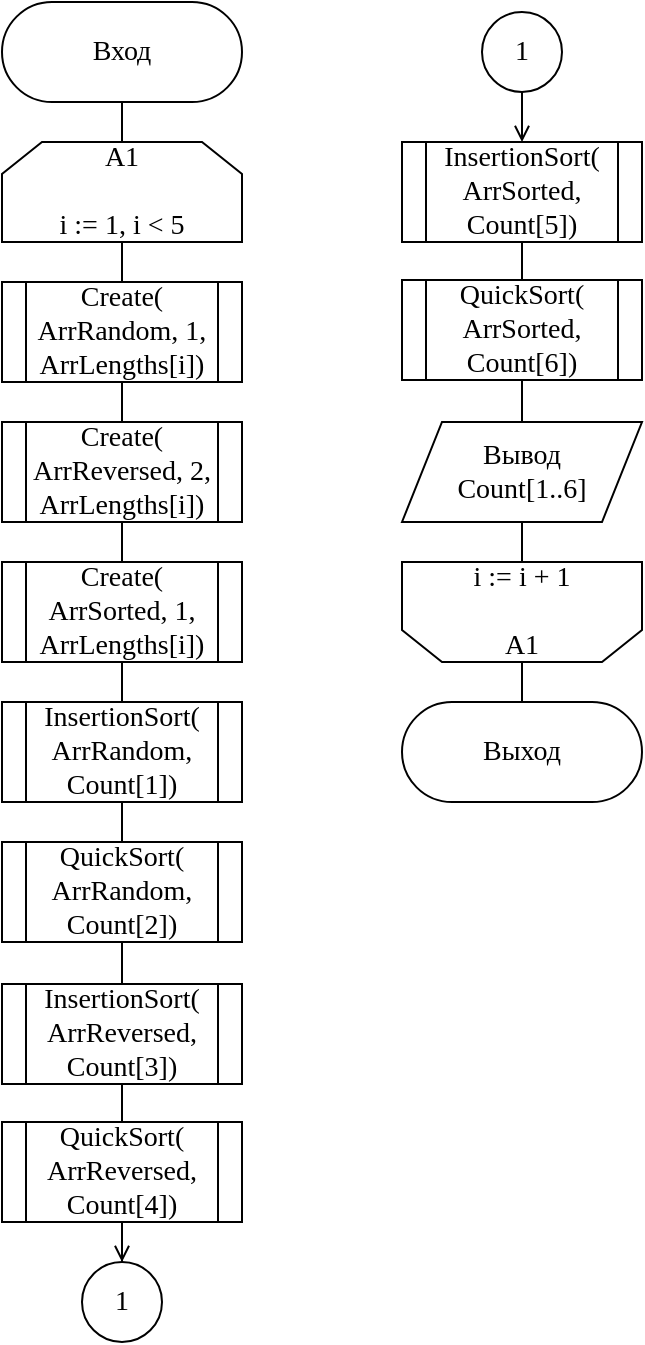 <mxfile version="16.5.1" type="device" pages="5"><diagram id="NWKIBTj_7__t8WlP6Ixy" name="Main"><mxGraphModel dx="1483" dy="916" grid="1" gridSize="10" guides="1" tooltips="1" connect="1" arrows="1" fold="1" page="1" pageScale="1" pageWidth="827" pageHeight="1169" math="0" shadow="0"><root><mxCell id="0"/><mxCell id="1" parent="0"/><mxCell id="W9r7HL4WPWlLXYXn5uXn-19" style="edgeStyle=orthogonalEdgeStyle;rounded=0;orthogonalLoop=1;jettySize=auto;html=1;exitX=0.5;exitY=1;exitDx=0;exitDy=0;entryX=0.5;entryY=0;entryDx=0;entryDy=0;fontFamily=Times New Roman;fontSize=14;endArrow=none;endFill=0;" edge="1" parent="1" source="W9r7HL4WPWlLXYXn5uXn-1" target="W9r7HL4WPWlLXYXn5uXn-2"><mxGeometry relative="1" as="geometry"/></mxCell><mxCell id="W9r7HL4WPWlLXYXn5uXn-1" value="&lt;font face=&quot;Times New Roman&quot; style=&quot;font-size: 14px&quot;&gt;Вход&lt;/font&gt;" style="rounded=1;whiteSpace=wrap;html=1;arcSize=50;" vertex="1" parent="1"><mxGeometry x="40" y="30" width="120" height="50" as="geometry"/></mxCell><mxCell id="W9r7HL4WPWlLXYXn5uXn-20" style="edgeStyle=orthogonalEdgeStyle;rounded=0;orthogonalLoop=1;jettySize=auto;html=1;exitX=0.5;exitY=1;exitDx=0;exitDy=0;entryX=0.5;entryY=0;entryDx=0;entryDy=0;fontFamily=Times New Roman;fontSize=14;endArrow=none;endFill=0;" edge="1" parent="1" source="W9r7HL4WPWlLXYXn5uXn-2" target="W9r7HL4WPWlLXYXn5uXn-3"><mxGeometry relative="1" as="geometry"/></mxCell><mxCell id="W9r7HL4WPWlLXYXn5uXn-2" value="A1&lt;br&gt;&lt;br&gt;i := 1, i &amp;lt; 5" style="shape=loopLimit;whiteSpace=wrap;html=1;fontFamily=Times New Roman;fontSize=14;" vertex="1" parent="1"><mxGeometry x="40" y="100" width="120" height="50" as="geometry"/></mxCell><mxCell id="W9r7HL4WPWlLXYXn5uXn-21" value="" style="edgeStyle=orthogonalEdgeStyle;rounded=0;orthogonalLoop=1;jettySize=auto;html=1;fontFamily=Times New Roman;fontSize=14;endArrow=none;endFill=0;" edge="1" parent="1" source="W9r7HL4WPWlLXYXn5uXn-3" target="W9r7HL4WPWlLXYXn5uXn-5"><mxGeometry relative="1" as="geometry"/></mxCell><mxCell id="W9r7HL4WPWlLXYXn5uXn-3" value="Create(&lt;br&gt;ArrRandom, 1,&lt;br&gt;ArrLengths[i])" style="shape=process;whiteSpace=wrap;html=1;backgroundOutline=1;fontFamily=Times New Roman;fontSize=14;" vertex="1" parent="1"><mxGeometry x="40" y="170" width="120" height="50" as="geometry"/></mxCell><mxCell id="W9r7HL4WPWlLXYXn5uXn-22" value="" style="edgeStyle=orthogonalEdgeStyle;rounded=0;orthogonalLoop=1;jettySize=auto;html=1;fontFamily=Times New Roman;fontSize=14;endArrow=none;endFill=0;" edge="1" parent="1" source="W9r7HL4WPWlLXYXn5uXn-4" target="W9r7HL4WPWlLXYXn5uXn-5"><mxGeometry relative="1" as="geometry"/></mxCell><mxCell id="W9r7HL4WPWlLXYXn5uXn-23" value="" style="edgeStyle=orthogonalEdgeStyle;rounded=0;orthogonalLoop=1;jettySize=auto;html=1;fontFamily=Times New Roman;fontSize=14;endArrow=none;endFill=0;" edge="1" parent="1" source="W9r7HL4WPWlLXYXn5uXn-4" target="W9r7HL4WPWlLXYXn5uXn-7"><mxGeometry relative="1" as="geometry"/></mxCell><mxCell id="W9r7HL4WPWlLXYXn5uXn-4" value="&lt;span&gt;Create(&lt;/span&gt;&lt;br&gt;&lt;span&gt;ArrSorted, 1,&lt;/span&gt;&lt;br&gt;&lt;span&gt;ArrLengths[i])&lt;/span&gt;" style="shape=process;whiteSpace=wrap;html=1;backgroundOutline=1;fontFamily=Times New Roman;fontSize=14;" vertex="1" parent="1"><mxGeometry x="40" y="310" width="120" height="50" as="geometry"/></mxCell><mxCell id="W9r7HL4WPWlLXYXn5uXn-5" value="&lt;span&gt;Create(&lt;/span&gt;&lt;br&gt;&lt;span&gt;ArrReversed, 2,&lt;/span&gt;&lt;br&gt;&lt;span&gt;ArrLengths[i])&lt;/span&gt;" style="shape=process;whiteSpace=wrap;html=1;backgroundOutline=1;fontFamily=Times New Roman;fontSize=14;" vertex="1" parent="1"><mxGeometry x="40" y="240" width="120" height="50" as="geometry"/></mxCell><mxCell id="W9r7HL4WPWlLXYXn5uXn-6" value="InsertionSort(&lt;br&gt;ArrRandom, Count[1])" style="shape=process;whiteSpace=wrap;html=1;backgroundOutline=1;fontFamily=Times New Roman;fontSize=14;" vertex="1" parent="1"><mxGeometry x="40" y="380" width="120" height="50" as="geometry"/></mxCell><mxCell id="W9r7HL4WPWlLXYXn5uXn-24" value="" style="edgeStyle=orthogonalEdgeStyle;rounded=0;orthogonalLoop=1;jettySize=auto;html=1;fontFamily=Times New Roman;fontSize=14;endArrow=none;endFill=0;" edge="1" parent="1" source="W9r7HL4WPWlLXYXn5uXn-7" target="W9r7HL4WPWlLXYXn5uXn-9"><mxGeometry relative="1" as="geometry"/></mxCell><mxCell id="W9r7HL4WPWlLXYXn5uXn-7" value="QuickSort(&lt;br&gt;ArrRandom, Count[2])" style="shape=process;whiteSpace=wrap;html=1;backgroundOutline=1;fontFamily=Times New Roman;fontSize=14;" vertex="1" parent="1"><mxGeometry x="40" y="450" width="120" height="50" as="geometry"/></mxCell><mxCell id="W9r7HL4WPWlLXYXn5uXn-8" value="InsertionSort(&lt;br&gt;ArrReversed, Count[3])" style="shape=process;whiteSpace=wrap;html=1;backgroundOutline=1;fontFamily=Times New Roman;fontSize=14;" vertex="1" parent="1"><mxGeometry x="40" y="521" width="120" height="50" as="geometry"/></mxCell><mxCell id="W9r7HL4WPWlLXYXn5uXn-25" value="" style="edgeStyle=orthogonalEdgeStyle;rounded=0;orthogonalLoop=1;jettySize=auto;html=1;fontFamily=Times New Roman;fontSize=14;endArrow=open;endFill=0;" edge="1" parent="1" source="W9r7HL4WPWlLXYXn5uXn-9" target="W9r7HL4WPWlLXYXn5uXn-11"><mxGeometry relative="1" as="geometry"/></mxCell><mxCell id="W9r7HL4WPWlLXYXn5uXn-9" value="QuickSort(&lt;br&gt;ArrReversed, Count[4])" style="shape=process;whiteSpace=wrap;html=1;backgroundOutline=1;fontFamily=Times New Roman;fontSize=14;" vertex="1" parent="1"><mxGeometry x="40" y="590" width="120" height="50" as="geometry"/></mxCell><mxCell id="W9r7HL4WPWlLXYXn5uXn-11" value="&lt;font style=&quot;font-size: 14px&quot; face=&quot;Times New Roman&quot;&gt;1&lt;/font&gt;" style="ellipse;whiteSpace=wrap;html=1;aspect=fixed;align=center;" vertex="1" parent="1"><mxGeometry x="80" y="660" width="40" height="40" as="geometry"/></mxCell><mxCell id="W9r7HL4WPWlLXYXn5uXn-29" style="edgeStyle=orthogonalEdgeStyle;rounded=0;orthogonalLoop=1;jettySize=auto;html=1;exitX=0.5;exitY=1;exitDx=0;exitDy=0;entryX=0.5;entryY=0;entryDx=0;entryDy=0;fontFamily=Times New Roman;fontSize=14;endArrow=open;endFill=0;" edge="1" parent="1" source="W9r7HL4WPWlLXYXn5uXn-13" target="W9r7HL4WPWlLXYXn5uXn-14"><mxGeometry relative="1" as="geometry"/></mxCell><mxCell id="W9r7HL4WPWlLXYXn5uXn-13" value="&lt;font style=&quot;font-size: 14px&quot; face=&quot;Times New Roman&quot;&gt;1&lt;/font&gt;" style="ellipse;whiteSpace=wrap;html=1;aspect=fixed;align=center;" vertex="1" parent="1"><mxGeometry x="280" y="35" width="40" height="40" as="geometry"/></mxCell><mxCell id="W9r7HL4WPWlLXYXn5uXn-30" style="edgeStyle=orthogonalEdgeStyle;rounded=0;orthogonalLoop=1;jettySize=auto;html=1;exitX=0.5;exitY=1;exitDx=0;exitDy=0;entryX=0.5;entryY=0;entryDx=0;entryDy=0;fontFamily=Times New Roman;fontSize=14;endArrow=none;endFill=0;" edge="1" parent="1" source="W9r7HL4WPWlLXYXn5uXn-14" target="W9r7HL4WPWlLXYXn5uXn-15"><mxGeometry relative="1" as="geometry"/></mxCell><mxCell id="W9r7HL4WPWlLXYXn5uXn-14" value="InsertionSort(&lt;br&gt;ArrSorted, Count[5])" style="shape=process;whiteSpace=wrap;html=1;backgroundOutline=1;fontFamily=Times New Roman;fontSize=14;" vertex="1" parent="1"><mxGeometry x="240" y="100" width="120" height="50" as="geometry"/></mxCell><mxCell id="W9r7HL4WPWlLXYXn5uXn-27" value="" style="edgeStyle=orthogonalEdgeStyle;rounded=0;orthogonalLoop=1;jettySize=auto;html=1;fontFamily=Times New Roman;fontSize=14;endArrow=none;endFill=0;" edge="1" parent="1" source="W9r7HL4WPWlLXYXn5uXn-15" target="W9r7HL4WPWlLXYXn5uXn-17"><mxGeometry relative="1" as="geometry"/></mxCell><mxCell id="W9r7HL4WPWlLXYXn5uXn-15" value="QuickSort(&lt;br&gt;ArrSorted, Count[6])" style="shape=process;whiteSpace=wrap;html=1;backgroundOutline=1;fontFamily=Times New Roman;fontSize=14;" vertex="1" parent="1"><mxGeometry x="240" y="169" width="120" height="50" as="geometry"/></mxCell><mxCell id="W9r7HL4WPWlLXYXn5uXn-16" value="Вывод&lt;br&gt;Count[1..6]" style="shape=parallelogram;perimeter=parallelogramPerimeter;whiteSpace=wrap;html=1;fixedSize=1;align=center;fontFamily=Times New Roman;fontSize=14;" vertex="1" parent="1"><mxGeometry x="240" y="240" width="120" height="50" as="geometry"/></mxCell><mxCell id="W9r7HL4WPWlLXYXn5uXn-28" value="" style="edgeStyle=orthogonalEdgeStyle;rounded=0;orthogonalLoop=1;jettySize=auto;html=1;fontFamily=Times New Roman;fontSize=14;endArrow=none;endFill=0;" edge="1" parent="1" source="W9r7HL4WPWlLXYXn5uXn-17" target="W9r7HL4WPWlLXYXn5uXn-18"><mxGeometry relative="1" as="geometry"/></mxCell><mxCell id="W9r7HL4WPWlLXYXn5uXn-17" value="i := i + 1&lt;br&gt;&lt;br&gt;A1" style="shape=loopLimit;whiteSpace=wrap;html=1;flipV=1;fontFamily=Times New Roman;fontSize=14;" vertex="1" parent="1"><mxGeometry x="240" y="310" width="120" height="50" as="geometry"/></mxCell><mxCell id="W9r7HL4WPWlLXYXn5uXn-18" value="&lt;font face=&quot;Times New Roman&quot; style=&quot;font-size: 14px&quot;&gt;Выход&lt;/font&gt;" style="rounded=1;whiteSpace=wrap;html=1;arcSize=50;fontFamily=Times New Roman;fontSize=14;" vertex="1" parent="1"><mxGeometry x="240" y="380" width="120" height="50" as="geometry"/></mxCell></root></mxGraphModel></diagram><diagram id="VJRMtfCH03nv6s8FouvH" name="Create"><mxGraphModel dx="1153" dy="712" grid="1" gridSize="10" guides="1" tooltips="1" connect="1" arrows="1" fold="1" page="1" pageScale="1" pageWidth="827" pageHeight="1169" math="0" shadow="0"><root><mxCell id="P5YHeeXC5Y9io2HFMvmw-0"/><mxCell id="P5YHeeXC5Y9io2HFMvmw-1" parent="P5YHeeXC5Y9io2HFMvmw-0"/><mxCell id="Dd8jPlFGQM46HdMrOCxf-8" style="edgeStyle=orthogonalEdgeStyle;rounded=0;orthogonalLoop=1;jettySize=auto;html=1;exitX=0.5;exitY=1;exitDx=0;exitDy=0;entryX=0.5;entryY=0;entryDx=0;entryDy=0;fontFamily=Times New Roman;fontSize=14;endArrow=none;endFill=0;" edge="1" parent="P5YHeeXC5Y9io2HFMvmw-1" source="Dd8jPlFGQM46HdMrOCxf-0" target="Dd8jPlFGQM46HdMrOCxf-1"><mxGeometry relative="1" as="geometry"/></mxCell><mxCell id="Dd8jPlFGQM46HdMrOCxf-0" value="&lt;font face=&quot;Times New Roman&quot; style=&quot;font-size: 14px&quot;&gt;Вход&lt;br&gt;Create(&lt;br&gt;Id, Length, A)&lt;br&gt;&lt;/font&gt;" style="rounded=1;whiteSpace=wrap;html=1;arcSize=50;fontFamily=Times New Roman;fontSize=14;" vertex="1" parent="P5YHeeXC5Y9io2HFMvmw-1"><mxGeometry x="260" y="30" width="120" height="50" as="geometry"/></mxCell><mxCell id="Dd8jPlFGQM46HdMrOCxf-5" style="edgeStyle=orthogonalEdgeStyle;rounded=0;orthogonalLoop=1;jettySize=auto;html=1;exitX=0;exitY=0.5;exitDx=0;exitDy=0;entryX=0.5;entryY=0;entryDx=0;entryDy=0;fontFamily=Times New Roman;fontSize=14;endArrow=open;endFill=0;" edge="1" parent="P5YHeeXC5Y9io2HFMvmw-1" source="Dd8jPlFGQM46HdMrOCxf-1" target="Dd8jPlFGQM46HdMrOCxf-2"><mxGeometry relative="1" as="geometry"/></mxCell><mxCell id="Dd8jPlFGQM46HdMrOCxf-6" style="edgeStyle=orthogonalEdgeStyle;rounded=0;orthogonalLoop=1;jettySize=auto;html=1;exitX=0.5;exitY=1;exitDx=0;exitDy=0;entryX=0.5;entryY=0;entryDx=0;entryDy=0;fontFamily=Times New Roman;fontSize=14;endArrow=open;endFill=0;" edge="1" parent="P5YHeeXC5Y9io2HFMvmw-1" source="Dd8jPlFGQM46HdMrOCxf-1" target="Dd8jPlFGQM46HdMrOCxf-3"><mxGeometry relative="1" as="geometry"/></mxCell><mxCell id="Dd8jPlFGQM46HdMrOCxf-7" style="edgeStyle=orthogonalEdgeStyle;rounded=0;orthogonalLoop=1;jettySize=auto;html=1;exitX=1;exitY=0.5;exitDx=0;exitDy=0;entryX=0.5;entryY=0;entryDx=0;entryDy=0;fontFamily=Times New Roman;fontSize=14;endArrow=open;endFill=0;" edge="1" parent="P5YHeeXC5Y9io2HFMvmw-1" source="Dd8jPlFGQM46HdMrOCxf-1" target="Dd8jPlFGQM46HdMrOCxf-4"><mxGeometry relative="1" as="geometry"/></mxCell><mxCell id="Dd8jPlFGQM46HdMrOCxf-1" value="Id" style="rhombus;whiteSpace=wrap;html=1;fontFamily=Times New Roman;fontSize=14;" vertex="1" parent="P5YHeeXC5Y9io2HFMvmw-1"><mxGeometry x="260" y="100" width="120" height="50" as="geometry"/></mxCell><mxCell id="Dd8jPlFGQM46HdMrOCxf-12" value="" style="edgeStyle=orthogonalEdgeStyle;rounded=0;orthogonalLoop=1;jettySize=auto;html=1;fontFamily=Times New Roman;fontSize=14;endArrow=none;endFill=0;" edge="1" parent="P5YHeeXC5Y9io2HFMvmw-1" source="Dd8jPlFGQM46HdMrOCxf-2" target="Dd8jPlFGQM46HdMrOCxf-9"><mxGeometry relative="1" as="geometry"/></mxCell><mxCell id="Dd8jPlFGQM46HdMrOCxf-2" value="A1&lt;br&gt;&lt;br&gt;i := 1, i &amp;lt; Length" style="shape=loopLimit;whiteSpace=wrap;html=1;fontFamily=Times New Roman;fontSize=14;" vertex="1" parent="P5YHeeXC5Y9io2HFMvmw-1"><mxGeometry x="110" y="170" width="120" height="50" as="geometry"/></mxCell><mxCell id="Dd8jPlFGQM46HdMrOCxf-13" value="" style="edgeStyle=orthogonalEdgeStyle;rounded=0;orthogonalLoop=1;jettySize=auto;html=1;fontFamily=Times New Roman;fontSize=14;endArrow=none;endFill=0;" edge="1" parent="P5YHeeXC5Y9io2HFMvmw-1" source="Dd8jPlFGQM46HdMrOCxf-3" target="Dd8jPlFGQM46HdMrOCxf-11"><mxGeometry relative="1" as="geometry"/></mxCell><mxCell id="Dd8jPlFGQM46HdMrOCxf-3" value="&lt;span&gt;A2&lt;/span&gt;&lt;br&gt;&lt;br&gt;&lt;span&gt;i := 1, i &amp;lt; Length&lt;/span&gt;" style="shape=loopLimit;whiteSpace=wrap;html=1;fontFamily=Times New Roman;fontSize=14;" vertex="1" parent="P5YHeeXC5Y9io2HFMvmw-1"><mxGeometry x="260" y="170" width="120" height="50" as="geometry"/></mxCell><mxCell id="Dd8jPlFGQM46HdMrOCxf-14" value="" style="edgeStyle=orthogonalEdgeStyle;rounded=0;orthogonalLoop=1;jettySize=auto;html=1;fontFamily=Times New Roman;fontSize=14;endArrow=none;endFill=0;" edge="1" parent="P5YHeeXC5Y9io2HFMvmw-1" source="Dd8jPlFGQM46HdMrOCxf-4" target="Dd8jPlFGQM46HdMrOCxf-10"><mxGeometry relative="1" as="geometry"/></mxCell><mxCell id="Dd8jPlFGQM46HdMrOCxf-4" value="&lt;span&gt;A2&lt;/span&gt;&lt;br&gt;&lt;br&gt;&lt;span&gt;i := 1, i &amp;lt; Length&lt;/span&gt;" style="shape=loopLimit;whiteSpace=wrap;html=1;fontFamily=Times New Roman;fontSize=14;" vertex="1" parent="P5YHeeXC5Y9io2HFMvmw-1"><mxGeometry x="410" y="170" width="120" height="50" as="geometry"/></mxCell><mxCell id="Dd8jPlFGQM46HdMrOCxf-18" value="" style="edgeStyle=orthogonalEdgeStyle;rounded=0;orthogonalLoop=1;jettySize=auto;html=1;fontFamily=Times New Roman;fontSize=14;endArrow=none;endFill=0;" edge="1" parent="P5YHeeXC5Y9io2HFMvmw-1" source="Dd8jPlFGQM46HdMrOCxf-9" target="Dd8jPlFGQM46HdMrOCxf-15"><mxGeometry relative="1" as="geometry"/></mxCell><mxCell id="Dd8jPlFGQM46HdMrOCxf-9" value="A[i] := Random(1000)" style="rounded=0;whiteSpace=wrap;html=1;fontFamily=Times New Roman;fontSize=14;" vertex="1" parent="P5YHeeXC5Y9io2HFMvmw-1"><mxGeometry x="110" y="240" width="120" height="50" as="geometry"/></mxCell><mxCell id="Dd8jPlFGQM46HdMrOCxf-20" value="" style="edgeStyle=orthogonalEdgeStyle;rounded=0;orthogonalLoop=1;jettySize=auto;html=1;fontFamily=Times New Roman;fontSize=14;endArrow=none;endFill=0;" edge="1" parent="P5YHeeXC5Y9io2HFMvmw-1" source="Dd8jPlFGQM46HdMrOCxf-10" target="Dd8jPlFGQM46HdMrOCxf-16"><mxGeometry relative="1" as="geometry"/></mxCell><mxCell id="Dd8jPlFGQM46HdMrOCxf-10" value="A[i] := &lt;br&gt;Length - i + 1" style="rounded=0;whiteSpace=wrap;html=1;fontFamily=Times New Roman;fontSize=14;" vertex="1" parent="P5YHeeXC5Y9io2HFMvmw-1"><mxGeometry x="410" y="240" width="120" height="50" as="geometry"/></mxCell><mxCell id="Dd8jPlFGQM46HdMrOCxf-19" value="" style="edgeStyle=orthogonalEdgeStyle;rounded=0;orthogonalLoop=1;jettySize=auto;html=1;fontFamily=Times New Roman;fontSize=14;endArrow=none;endFill=0;" edge="1" parent="P5YHeeXC5Y9io2HFMvmw-1" source="Dd8jPlFGQM46HdMrOCxf-11" target="Dd8jPlFGQM46HdMrOCxf-17"><mxGeometry relative="1" as="geometry"/></mxCell><mxCell id="Dd8jPlFGQM46HdMrOCxf-11" value="A[i] := i" style="rounded=0;whiteSpace=wrap;html=1;fontFamily=Times New Roman;fontSize=14;" vertex="1" parent="P5YHeeXC5Y9io2HFMvmw-1"><mxGeometry x="260" y="240" width="120" height="50" as="geometry"/></mxCell><mxCell id="Dd8jPlFGQM46HdMrOCxf-24" style="edgeStyle=orthogonalEdgeStyle;rounded=0;orthogonalLoop=1;jettySize=auto;html=1;exitX=0.5;exitY=1;exitDx=0;exitDy=0;fontFamily=Times New Roman;fontSize=14;endArrow=open;endFill=0;" edge="1" parent="P5YHeeXC5Y9io2HFMvmw-1" source="Dd8jPlFGQM46HdMrOCxf-15"><mxGeometry relative="1" as="geometry"><mxPoint x="320" y="390.0" as="targetPoint"/><Array as="points"><mxPoint x="170" y="390"/></Array></mxGeometry></mxCell><mxCell id="Dd8jPlFGQM46HdMrOCxf-15" value="i := i + 1&lt;br&gt;&lt;br&gt;A1" style="shape=loopLimit;whiteSpace=wrap;html=1;flipV=1;fontFamily=Times New Roman;fontSize=14;" vertex="1" parent="P5YHeeXC5Y9io2HFMvmw-1"><mxGeometry x="110" y="310" width="120" height="50" as="geometry"/></mxCell><mxCell id="Dd8jPlFGQM46HdMrOCxf-23" style="edgeStyle=orthogonalEdgeStyle;rounded=0;orthogonalLoop=1;jettySize=auto;html=1;exitX=0.5;exitY=1;exitDx=0;exitDy=0;fontFamily=Times New Roman;fontSize=14;endArrow=open;endFill=0;" edge="1" parent="P5YHeeXC5Y9io2HFMvmw-1" source="Dd8jPlFGQM46HdMrOCxf-16"><mxGeometry relative="1" as="geometry"><mxPoint x="320" y="380.0" as="targetPoint"/><Array as="points"><mxPoint x="470" y="380"/></Array></mxGeometry></mxCell><mxCell id="Dd8jPlFGQM46HdMrOCxf-16" value="i := i + 1&lt;br&gt;&lt;br&gt;A3" style="shape=loopLimit;whiteSpace=wrap;html=1;flipV=1;fontFamily=Times New Roman;fontSize=14;" vertex="1" parent="P5YHeeXC5Y9io2HFMvmw-1"><mxGeometry x="410" y="310" width="120" height="50" as="geometry"/></mxCell><mxCell id="Dd8jPlFGQM46HdMrOCxf-22" style="edgeStyle=orthogonalEdgeStyle;rounded=0;orthogonalLoop=1;jettySize=auto;html=1;exitX=0.5;exitY=1;exitDx=0;exitDy=0;entryX=0.5;entryY=0;entryDx=0;entryDy=0;fontFamily=Times New Roman;fontSize=14;endArrow=none;endFill=0;" edge="1" parent="P5YHeeXC5Y9io2HFMvmw-1" source="Dd8jPlFGQM46HdMrOCxf-17" target="Dd8jPlFGQM46HdMrOCxf-21"><mxGeometry relative="1" as="geometry"/></mxCell><mxCell id="Dd8jPlFGQM46HdMrOCxf-17" value="i := i + 1&lt;br&gt;&lt;br&gt;A2" style="shape=loopLimit;whiteSpace=wrap;html=1;flipV=1;fontFamily=Times New Roman;fontSize=14;" vertex="1" parent="P5YHeeXC5Y9io2HFMvmw-1"><mxGeometry x="260" y="310" width="120" height="50" as="geometry"/></mxCell><mxCell id="Dd8jPlFGQM46HdMrOCxf-21" value="&lt;font face=&quot;Times New Roman&quot; style=&quot;font-size: 14px&quot;&gt;Выход&lt;br&gt;Create(&lt;br&gt;Id, Length, A)&lt;br&gt;&lt;/font&gt;" style="rounded=1;whiteSpace=wrap;html=1;arcSize=50;fontFamily=Times New Roman;fontSize=14;" vertex="1" parent="P5YHeeXC5Y9io2HFMvmw-1"><mxGeometry x="260" y="400" width="120" height="50" as="geometry"/></mxCell><mxCell id="Dd8jPlFGQM46HdMrOCxf-25" value="1" style="text;html=1;strokeColor=none;fillColor=none;align=center;verticalAlign=middle;whiteSpace=wrap;rounded=0;fontFamily=Times New Roman;fontSize=14;" vertex="1" parent="P5YHeeXC5Y9io2HFMvmw-1"><mxGeometry x="230" y="106" width="40" height="20" as="geometry"/></mxCell><mxCell id="Dd8jPlFGQM46HdMrOCxf-26" value="2" style="text;html=1;strokeColor=none;fillColor=none;align=center;verticalAlign=middle;whiteSpace=wrap;rounded=0;fontFamily=Times New Roman;fontSize=14;" vertex="1" parent="P5YHeeXC5Y9io2HFMvmw-1"><mxGeometry x="291" y="145" width="40" height="20" as="geometry"/></mxCell><mxCell id="Dd8jPlFGQM46HdMrOCxf-27" value="3" style="text;html=1;strokeColor=none;fillColor=none;align=center;verticalAlign=middle;whiteSpace=wrap;rounded=0;fontFamily=Times New Roman;fontSize=14;" vertex="1" parent="P5YHeeXC5Y9io2HFMvmw-1"><mxGeometry x="369" y="106" width="40" height="20" as="geometry"/></mxCell></root></mxGraphModel></diagram><diagram id="v48jU-jA7b1RUHClVBqt" name="InsertionSort"><mxGraphModel dx="1221" dy="754" grid="1" gridSize="10" guides="1" tooltips="1" connect="1" arrows="1" fold="1" page="1" pageScale="1" pageWidth="827" pageHeight="1169" math="0" shadow="0"><root><mxCell id="kSaPe50aZmrRJvSCAzGB-0"/><mxCell id="kSaPe50aZmrRJvSCAzGB-1" parent="kSaPe50aZmrRJvSCAzGB-0"/><mxCell id="kzmu7ecdaJ6Ce2vxOr4L-6" style="edgeStyle=orthogonalEdgeStyle;rounded=0;orthogonalLoop=1;jettySize=auto;html=1;exitX=0.5;exitY=1;exitDx=0;exitDy=0;entryX=0.5;entryY=0;entryDx=0;entryDy=0;fontFamily=Times New Roman;fontSize=14;endArrow=none;endFill=0;" edge="1" parent="kSaPe50aZmrRJvSCAzGB-1" source="kzmu7ecdaJ6Ce2vxOr4L-0" target="kzmu7ecdaJ6Ce2vxOr4L-1"><mxGeometry relative="1" as="geometry"/></mxCell><mxCell id="kzmu7ecdaJ6Ce2vxOr4L-0" value="&lt;font face=&quot;Times New Roman&quot; style=&quot;font-size: 14px&quot;&gt;Вход&lt;br&gt;InsertionSort(&lt;br&gt;A, Count)&lt;br&gt;&lt;/font&gt;" style="rounded=1;whiteSpace=wrap;html=1;arcSize=50;fontFamily=Times New Roman;fontSize=14;" vertex="1" parent="kSaPe50aZmrRJvSCAzGB-1"><mxGeometry x="40" y="30" width="120" height="50" as="geometry"/></mxCell><mxCell id="kzmu7ecdaJ6Ce2vxOr4L-7" style="edgeStyle=orthogonalEdgeStyle;rounded=0;orthogonalLoop=1;jettySize=auto;html=1;exitX=0.5;exitY=1;exitDx=0;exitDy=0;entryX=0.5;entryY=0;entryDx=0;entryDy=0;fontFamily=Times New Roman;fontSize=14;endArrow=none;endFill=0;" edge="1" parent="kSaPe50aZmrRJvSCAzGB-1" source="kzmu7ecdaJ6Ce2vxOr4L-1" target="kzmu7ecdaJ6Ce2vxOr4L-2"><mxGeometry relative="1" as="geometry"/></mxCell><mxCell id="kzmu7ecdaJ6Ce2vxOr4L-1" value="Count := 0" style="rounded=0;whiteSpace=wrap;html=1;fontFamily=Times New Roman;fontSize=14;" vertex="1" parent="kSaPe50aZmrRJvSCAzGB-1"><mxGeometry x="40" y="100" width="120" height="50" as="geometry"/></mxCell><mxCell id="kzmu7ecdaJ6Ce2vxOr4L-8" style="edgeStyle=orthogonalEdgeStyle;rounded=0;orthogonalLoop=1;jettySize=auto;html=1;exitX=0.5;exitY=1;exitDx=0;exitDy=0;entryX=0.5;entryY=0;entryDx=0;entryDy=0;fontFamily=Times New Roman;fontSize=14;endArrow=none;endFill=0;" edge="1" parent="kSaPe50aZmrRJvSCAzGB-1" source="kzmu7ecdaJ6Ce2vxOr4L-2" target="kzmu7ecdaJ6Ce2vxOr4L-3"><mxGeometry relative="1" as="geometry"/></mxCell><mxCell id="kzmu7ecdaJ6Ce2vxOr4L-2" value="A1&lt;br&gt;i := 1; &lt;br&gt;i &amp;lt; High(A)+1" style="shape=loopLimit;whiteSpace=wrap;html=1;fontFamily=Times New Roman;fontSize=14;" vertex="1" parent="kSaPe50aZmrRJvSCAzGB-1"><mxGeometry x="40" y="170" width="120" height="50" as="geometry"/></mxCell><mxCell id="kzmu7ecdaJ6Ce2vxOr4L-9" style="edgeStyle=orthogonalEdgeStyle;rounded=0;orthogonalLoop=1;jettySize=auto;html=1;exitX=0.5;exitY=1;exitDx=0;exitDy=0;entryX=0.5;entryY=0;entryDx=0;entryDy=0;fontFamily=Times New Roman;fontSize=14;endArrow=none;endFill=0;" edge="1" parent="kSaPe50aZmrRJvSCAzGB-1" source="kzmu7ecdaJ6Ce2vxOr4L-3" target="kzmu7ecdaJ6Ce2vxOr4L-4"><mxGeometry relative="1" as="geometry"/></mxCell><mxCell id="kzmu7ecdaJ6Ce2vxOr4L-3" value="j := i -1&amp;nbsp;" style="rounded=0;whiteSpace=wrap;html=1;fontFamily=Times New Roman;fontSize=14;" vertex="1" parent="kSaPe50aZmrRJvSCAzGB-1"><mxGeometry x="40" y="240" width="120" height="50" as="geometry"/></mxCell><mxCell id="kzmu7ecdaJ6Ce2vxOr4L-10" style="edgeStyle=orthogonalEdgeStyle;rounded=0;orthogonalLoop=1;jettySize=auto;html=1;exitX=0.5;exitY=1;exitDx=0;exitDy=0;entryX=0.5;entryY=0;entryDx=0;entryDy=0;fontFamily=Times New Roman;fontSize=14;endArrow=none;endFill=0;" edge="1" parent="kSaPe50aZmrRJvSCAzGB-1" source="kzmu7ecdaJ6Ce2vxOr4L-4" target="kzmu7ecdaJ6Ce2vxOr4L-5"><mxGeometry relative="1" as="geometry"/></mxCell><mxCell id="kzmu7ecdaJ6Ce2vxOr4L-4" value="Temp := A[i]" style="rounded=0;whiteSpace=wrap;html=1;fontFamily=Times New Roman;fontSize=14;" vertex="1" parent="kSaPe50aZmrRJvSCAzGB-1"><mxGeometry x="40" y="310" width="120" height="50" as="geometry"/></mxCell><mxCell id="kzmu7ecdaJ6Ce2vxOr4L-12" style="edgeStyle=orthogonalEdgeStyle;rounded=0;orthogonalLoop=1;jettySize=auto;html=1;exitX=0.5;exitY=1;exitDx=0;exitDy=0;entryX=0.5;entryY=0;entryDx=0;entryDy=0;fontFamily=Times New Roman;fontSize=14;endArrow=none;endFill=0;" edge="1" parent="kSaPe50aZmrRJvSCAzGB-1" source="kzmu7ecdaJ6Ce2vxOr4L-5" target="kzmu7ecdaJ6Ce2vxOr4L-11"><mxGeometry relative="1" as="geometry"/></mxCell><mxCell id="kzmu7ecdaJ6Ce2vxOr4L-5" value="A2&lt;br&gt;j &amp;gt;= 0 and&lt;br&gt;A[j] &amp;gt; temp" style="shape=loopLimit;whiteSpace=wrap;html=1;fontFamily=Times New Roman;fontSize=14;" vertex="1" parent="kSaPe50aZmrRJvSCAzGB-1"><mxGeometry x="40" y="380" width="120" height="50" as="geometry"/></mxCell><mxCell id="kzmu7ecdaJ6Ce2vxOr4L-18" style="edgeStyle=orthogonalEdgeStyle;rounded=0;orthogonalLoop=1;jettySize=auto;html=1;exitX=0.5;exitY=1;exitDx=0;exitDy=0;entryX=0.5;entryY=0;entryDx=0;entryDy=0;fontFamily=Times New Roman;fontSize=14;endArrow=none;endFill=0;" edge="1" parent="kSaPe50aZmrRJvSCAzGB-1" source="kzmu7ecdaJ6Ce2vxOr4L-11" target="kzmu7ecdaJ6Ce2vxOr4L-13"><mxGeometry relative="1" as="geometry"/></mxCell><mxCell id="kzmu7ecdaJ6Ce2vxOr4L-11" value="A[j+1] := A[j]&amp;nbsp;" style="rounded=0;whiteSpace=wrap;html=1;fontFamily=Times New Roman;fontSize=14;" vertex="1" parent="kSaPe50aZmrRJvSCAzGB-1"><mxGeometry x="40" y="450" width="120" height="50" as="geometry"/></mxCell><mxCell id="kzmu7ecdaJ6Ce2vxOr4L-19" style="edgeStyle=orthogonalEdgeStyle;rounded=0;orthogonalLoop=1;jettySize=auto;html=1;exitX=0.5;exitY=1;exitDx=0;exitDy=0;entryX=0.5;entryY=0;entryDx=0;entryDy=0;fontFamily=Times New Roman;fontSize=14;endArrow=none;endFill=0;" edge="1" parent="kSaPe50aZmrRJvSCAzGB-1" source="kzmu7ecdaJ6Ce2vxOr4L-13" target="kzmu7ecdaJ6Ce2vxOr4L-14"><mxGeometry relative="1" as="geometry"/></mxCell><mxCell id="kzmu7ecdaJ6Ce2vxOr4L-13" value="j := j - 1" style="rounded=0;whiteSpace=wrap;html=1;fontFamily=Times New Roman;fontSize=14;" vertex="1" parent="kSaPe50aZmrRJvSCAzGB-1"><mxGeometry x="40" y="520" width="120" height="50" as="geometry"/></mxCell><mxCell id="kzmu7ecdaJ6Ce2vxOr4L-22" value="" style="edgeStyle=orthogonalEdgeStyle;rounded=0;orthogonalLoop=1;jettySize=auto;html=1;fontFamily=Times New Roman;fontSize=14;endArrow=open;endFill=0;" edge="1" parent="kSaPe50aZmrRJvSCAzGB-1" source="kzmu7ecdaJ6Ce2vxOr4L-14" target="kzmu7ecdaJ6Ce2vxOr4L-16"><mxGeometry relative="1" as="geometry"/></mxCell><mxCell id="kzmu7ecdaJ6Ce2vxOr4L-14" value="Count := Count + 1" style="rounded=0;whiteSpace=wrap;html=1;fontFamily=Times New Roman;fontSize=14;" vertex="1" parent="kSaPe50aZmrRJvSCAzGB-1"><mxGeometry x="40" y="585" width="120" height="50" as="geometry"/></mxCell><mxCell id="kzmu7ecdaJ6Ce2vxOr4L-16" value="1" style="ellipse;whiteSpace=wrap;html=1;aspect=fixed;align=center;fontFamily=Times New Roman;fontSize=14;" vertex="1" parent="kSaPe50aZmrRJvSCAzGB-1"><mxGeometry x="80" y="650" width="40" height="40" as="geometry"/></mxCell><mxCell id="kzmu7ecdaJ6Ce2vxOr4L-26" style="edgeStyle=orthogonalEdgeStyle;rounded=0;orthogonalLoop=1;jettySize=auto;html=1;exitX=0.5;exitY=1;exitDx=0;exitDy=0;entryX=0.5;entryY=0;entryDx=0;entryDy=0;fontFamily=Times New Roman;fontSize=14;endArrow=open;endFill=0;" edge="1" parent="kSaPe50aZmrRJvSCAzGB-1" source="kzmu7ecdaJ6Ce2vxOr4L-24" target="kzmu7ecdaJ6Ce2vxOr4L-25"><mxGeometry relative="1" as="geometry"/></mxCell><mxCell id="kzmu7ecdaJ6Ce2vxOr4L-24" value="1" style="ellipse;whiteSpace=wrap;html=1;aspect=fixed;align=center;fontFamily=Times New Roman;fontSize=14;" vertex="1" parent="kSaPe50aZmrRJvSCAzGB-1"><mxGeometry x="260" y="35" width="40" height="40" as="geometry"/></mxCell><mxCell id="kzmu7ecdaJ6Ce2vxOr4L-30" style="edgeStyle=orthogonalEdgeStyle;rounded=0;orthogonalLoop=1;jettySize=auto;html=1;exitX=0.5;exitY=1;exitDx=0;exitDy=0;entryX=0.5;entryY=0;entryDx=0;entryDy=0;fontFamily=Times New Roman;fontSize=14;endArrow=none;endFill=0;" edge="1" parent="kSaPe50aZmrRJvSCAzGB-1" source="kzmu7ecdaJ6Ce2vxOr4L-25" target="kzmu7ecdaJ6Ce2vxOr4L-27"><mxGeometry relative="1" as="geometry"/></mxCell><mxCell id="kzmu7ecdaJ6Ce2vxOr4L-25" value="&lt;br&gt;&lt;br&gt;A2" style="shape=loopLimit;whiteSpace=wrap;html=1;flipV=1;fontFamily=Times New Roman;fontSize=14;" vertex="1" parent="kSaPe50aZmrRJvSCAzGB-1"><mxGeometry x="220" y="100" width="120" height="50" as="geometry"/></mxCell><mxCell id="kzmu7ecdaJ6Ce2vxOr4L-31" value="" style="edgeStyle=orthogonalEdgeStyle;rounded=0;orthogonalLoop=1;jettySize=auto;html=1;fontFamily=Times New Roman;fontSize=14;endArrow=none;endFill=0;" edge="1" parent="kSaPe50aZmrRJvSCAzGB-1" source="kzmu7ecdaJ6Ce2vxOr4L-27" target="kzmu7ecdaJ6Ce2vxOr4L-29"><mxGeometry relative="1" as="geometry"/></mxCell><mxCell id="kzmu7ecdaJ6Ce2vxOr4L-27" value="A[j+1] := temp" style="rounded=0;whiteSpace=wrap;html=1;fontFamily=Times New Roman;fontSize=14;" vertex="1" parent="kSaPe50aZmrRJvSCAzGB-1"><mxGeometry x="220" y="170" width="120" height="50" as="geometry"/></mxCell><mxCell id="kzmu7ecdaJ6Ce2vxOr4L-28" value="Count := Count + 1" style="rounded=0;whiteSpace=wrap;html=1;fontFamily=Times New Roman;fontSize=14;" vertex="1" parent="kSaPe50aZmrRJvSCAzGB-1"><mxGeometry x="220" y="240" width="120" height="50" as="geometry"/></mxCell><mxCell id="kzmu7ecdaJ6Ce2vxOr4L-33" value="" style="edgeStyle=orthogonalEdgeStyle;rounded=0;orthogonalLoop=1;jettySize=auto;html=1;fontFamily=Times New Roman;fontSize=14;endArrow=none;endFill=0;" edge="1" parent="kSaPe50aZmrRJvSCAzGB-1" source="kzmu7ecdaJ6Ce2vxOr4L-29" target="kzmu7ecdaJ6Ce2vxOr4L-32"><mxGeometry relative="1" as="geometry"/></mxCell><mxCell id="kzmu7ecdaJ6Ce2vxOr4L-29" value="i := i + 1&lt;br&gt;&lt;br&gt;A1" style="shape=loopLimit;whiteSpace=wrap;html=1;flipV=1;fontFamily=Times New Roman;fontSize=14;" vertex="1" parent="kSaPe50aZmrRJvSCAzGB-1"><mxGeometry x="220" y="310" width="120" height="50" as="geometry"/></mxCell><mxCell id="kzmu7ecdaJ6Ce2vxOr4L-32" value="&lt;font face=&quot;Times New Roman&quot; style=&quot;font-size: 14px&quot;&gt;Выход&lt;br&gt;InsertionSort(&lt;br&gt;A, Count)&lt;br&gt;&lt;/font&gt;" style="rounded=1;whiteSpace=wrap;html=1;arcSize=50;fontFamily=Times New Roman;fontSize=14;" vertex="1" parent="kSaPe50aZmrRJvSCAzGB-1"><mxGeometry x="220" y="380" width="120" height="50" as="geometry"/></mxCell></root></mxGraphModel></diagram><diagram id="02Ie_GoACSbjEXBNlGw_" name="QuickSort-1"><mxGraphModel dx="491" dy="1165" grid="1" gridSize="10" guides="1" tooltips="1" connect="1" arrows="1" fold="1" page="1" pageScale="1" pageWidth="827" pageHeight="1169" math="0" shadow="0"><root><mxCell id="btHPy2FO09PCCwXrfPXN-0"/><mxCell id="btHPy2FO09PCCwXrfPXN-1" parent="btHPy2FO09PCCwXrfPXN-0"/><mxCell id="t_BxyRrksK9OnzVfGp5Y-9" style="edgeStyle=orthogonalEdgeStyle;rounded=0;orthogonalLoop=1;jettySize=auto;html=1;exitX=0.5;exitY=1;exitDx=0;exitDy=0;entryX=0.5;entryY=0;entryDx=0;entryDy=0;fontFamily=Times New Roman;fontSize=14;endArrow=none;endFill=0;" edge="1" parent="btHPy2FO09PCCwXrfPXN-1" source="t_BxyRrksK9OnzVfGp5Y-0" target="t_BxyRrksK9OnzVfGp5Y-1"><mxGeometry relative="1" as="geometry"/></mxCell><mxCell id="t_BxyRrksK9OnzVfGp5Y-0" value="&lt;font face=&quot;Times New Roman&quot; style=&quot;font-size: 14px&quot;&gt;Вход&lt;br&gt;QuickSort(&lt;br&gt;A, Count)&lt;br&gt;&lt;/font&gt;" style="rounded=1;whiteSpace=wrap;html=1;arcSize=50;fontFamily=Times New Roman;fontSize=14;" vertex="1" parent="btHPy2FO09PCCwXrfPXN-1"><mxGeometry x="40" y="30" width="120" height="50" as="geometry"/></mxCell><mxCell id="t_BxyRrksK9OnzVfGp5Y-10" value="" style="edgeStyle=orthogonalEdgeStyle;rounded=0;orthogonalLoop=1;jettySize=auto;html=1;fontFamily=Times New Roman;fontSize=14;endArrow=none;endFill=0;startArrow=none;" edge="1" parent="btHPy2FO09PCCwXrfPXN-1" source="t_BxyRrksK9OnzVfGp5Y-5"><mxGeometry relative="1" as="geometry"><mxPoint x="100" y="240" as="targetPoint"/></mxGeometry></mxCell><mxCell id="t_BxyRrksK9OnzVfGp5Y-1" value="Length := &lt;br&gt;High(A) + 1" style="rounded=0;whiteSpace=wrap;html=1;fontFamily=Times New Roman;fontSize=14;" vertex="1" parent="btHPy2FO09PCCwXrfPXN-1"><mxGeometry x="40" y="100" width="120" height="50" as="geometry"/></mxCell><mxCell id="t_BxyRrksK9OnzVfGp5Y-11" value="" style="edgeStyle=orthogonalEdgeStyle;rounded=0;orthogonalLoop=1;jettySize=auto;html=1;fontFamily=Times New Roman;fontSize=14;endArrow=none;endFill=0;" edge="1" parent="btHPy2FO09PCCwXrfPXN-1" target="t_BxyRrksK9OnzVfGp5Y-6"><mxGeometry relative="1" as="geometry"><mxPoint x="100" y="290" as="sourcePoint"/></mxGeometry></mxCell><mxCell id="t_BxyRrksK9OnzVfGp5Y-12" value="" style="edgeStyle=orthogonalEdgeStyle;rounded=0;orthogonalLoop=1;jettySize=auto;html=1;fontFamily=Times New Roman;fontSize=14;endArrow=none;endFill=0;" edge="1" parent="btHPy2FO09PCCwXrfPXN-1" source="t_BxyRrksK9OnzVfGp5Y-6" target="t_BxyRrksK9OnzVfGp5Y-8"><mxGeometry relative="1" as="geometry"/></mxCell><mxCell id="t_BxyRrksK9OnzVfGp5Y-6" value="A1&lt;br&gt;&lt;br&gt;&lt;br&gt;" style="shape=loopLimit;whiteSpace=wrap;html=1;fontFamily=Times New Roman;fontSize=14;" vertex="1" parent="btHPy2FO09PCCwXrfPXN-1"><mxGeometry x="40" y="310" width="120" height="50" as="geometry"/></mxCell><mxCell id="t_BxyRrksK9OnzVfGp5Y-7" value="L := St[S,1]&lt;br&gt;R := St[S,2]" style="rounded=0;whiteSpace=wrap;html=1;fontFamily=Times New Roman;fontSize=14;" vertex="1" parent="btHPy2FO09PCCwXrfPXN-1"><mxGeometry x="40" y="380" width="120" height="50" as="geometry"/></mxCell><mxCell id="t_BxyRrksK9OnzVfGp5Y-14" value="" style="edgeStyle=orthogonalEdgeStyle;rounded=0;orthogonalLoop=1;jettySize=auto;html=1;fontFamily=Times New Roman;fontSize=14;endArrow=none;endFill=0;" edge="1" parent="btHPy2FO09PCCwXrfPXN-1" source="t_BxyRrksK9OnzVfGp5Y-8" target="t_BxyRrksK9OnzVfGp5Y-13"><mxGeometry relative="1" as="geometry"/></mxCell><mxCell id="t_BxyRrksK9OnzVfGp5Y-8" value="A2&lt;br&gt;&lt;br&gt;&lt;br&gt;" style="shape=loopLimit;whiteSpace=wrap;html=1;fontFamily=Times New Roman;fontSize=14;" vertex="1" parent="btHPy2FO09PCCwXrfPXN-1"><mxGeometry x="40" y="450" width="120" height="50" as="geometry"/></mxCell><mxCell id="t_BxyRrksK9OnzVfGp5Y-18" value="" style="edgeStyle=orthogonalEdgeStyle;rounded=0;orthogonalLoop=1;jettySize=auto;html=1;fontFamily=Times New Roman;fontSize=14;endArrow=open;endFill=0;" edge="1" parent="btHPy2FO09PCCwXrfPXN-1" source="t_BxyRrksK9OnzVfGp5Y-13" target="t_BxyRrksK9OnzVfGp5Y-16"><mxGeometry relative="1" as="geometry"/></mxCell><mxCell id="t_BxyRrksK9OnzVfGp5Y-13" value="i := L&lt;br&gt;j := R" style="rounded=0;whiteSpace=wrap;html=1;fontFamily=Times New Roman;fontSize=14;" vertex="1" parent="btHPy2FO09PCCwXrfPXN-1"><mxGeometry x="40" y="520" width="120" height="50" as="geometry"/></mxCell><mxCell id="t_BxyRrksK9OnzVfGp5Y-16" value="1" style="ellipse;whiteSpace=wrap;html=1;aspect=fixed;align=center;fontFamily=Times New Roman;fontSize=14;" vertex="1" parent="btHPy2FO09PCCwXrfPXN-1"><mxGeometry x="80" y="660" width="40" height="40" as="geometry"/></mxCell><mxCell id="t_BxyRrksK9OnzVfGp5Y-21" value="" style="edgeStyle=orthogonalEdgeStyle;rounded=0;orthogonalLoop=1;jettySize=auto;html=1;fontFamily=Times New Roman;fontSize=14;endArrow=open;endFill=0;" edge="1" parent="btHPy2FO09PCCwXrfPXN-1" source="t_BxyRrksK9OnzVfGp5Y-19"><mxGeometry relative="1" as="geometry"><mxPoint x="280" y="100" as="targetPoint"/></mxGeometry></mxCell><mxCell id="t_BxyRrksK9OnzVfGp5Y-19" value="1" style="ellipse;whiteSpace=wrap;html=1;aspect=fixed;align=center;fontFamily=Times New Roman;fontSize=14;" vertex="1" parent="btHPy2FO09PCCwXrfPXN-1"><mxGeometry x="260" y="35" width="40" height="40" as="geometry"/></mxCell><mxCell id="t_BxyRrksK9OnzVfGp5Y-23" value="" style="edgeStyle=orthogonalEdgeStyle;rounded=0;orthogonalLoop=1;jettySize=auto;html=1;fontFamily=Times New Roman;fontSize=14;endArrow=none;endFill=0;" edge="1" parent="btHPy2FO09PCCwXrfPXN-1" target="t_BxyRrksK9OnzVfGp5Y-22"><mxGeometry relative="1" as="geometry"><mxPoint x="280" y="80" as="sourcePoint"/></mxGeometry></mxCell><mxCell id="t_BxyRrksK9OnzVfGp5Y-28" value="" style="edgeStyle=orthogonalEdgeStyle;rounded=0;orthogonalLoop=1;jettySize=auto;html=1;fontFamily=Times New Roman;fontSize=14;endArrow=none;endFill=0;" edge="1" parent="btHPy2FO09PCCwXrfPXN-1" source="t_BxyRrksK9OnzVfGp5Y-22" target="t_BxyRrksK9OnzVfGp5Y-25"><mxGeometry relative="1" as="geometry"/></mxCell><mxCell id="t_BxyRrksK9OnzVfGp5Y-22" value="A3&lt;br&gt;&lt;br&gt;&lt;br&gt;" style="shape=loopLimit;whiteSpace=wrap;html=1;fontFamily=Times New Roman;fontSize=14;" vertex="1" parent="btHPy2FO09PCCwXrfPXN-1"><mxGeometry x="220" y="100" width="120" height="50" as="geometry"/></mxCell><mxCell id="t_BxyRrksK9OnzVfGp5Y-42" style="edgeStyle=orthogonalEdgeStyle;rounded=0;orthogonalLoop=1;jettySize=auto;html=1;exitX=1;exitY=0.5;exitDx=0;exitDy=0;fontFamily=Times New Roman;fontSize=14;endArrow=open;endFill=0;" edge="1" parent="btHPy2FO09PCCwXrfPXN-1" source="t_BxyRrksK9OnzVfGp5Y-24"><mxGeometry relative="1" as="geometry"><mxPoint x="280.0" y="300.0" as="targetPoint"/><Array as="points"><mxPoint x="360" y="195"/><mxPoint x="360" y="300"/></Array></mxGeometry></mxCell><mxCell id="t_BxyRrksK9OnzVfGp5Y-24" value="A[i] &amp;lt; X" style="rhombus;whiteSpace=wrap;html=1;fontFamily=Times New Roman;fontSize=14;" vertex="1" parent="btHPy2FO09PCCwXrfPXN-1"><mxGeometry x="220" y="170" width="120" height="50" as="geometry"/></mxCell><mxCell id="t_BxyRrksK9OnzVfGp5Y-29" value="" style="edgeStyle=orthogonalEdgeStyle;rounded=0;orthogonalLoop=1;jettySize=auto;html=1;fontFamily=Times New Roman;fontSize=14;endArrow=none;endFill=0;" edge="1" parent="btHPy2FO09PCCwXrfPXN-1" source="t_BxyRrksK9OnzVfGp5Y-25" target="t_BxyRrksK9OnzVfGp5Y-27"><mxGeometry relative="1" as="geometry"/></mxCell><mxCell id="t_BxyRrksK9OnzVfGp5Y-25" value="i := i + 1" style="rounded=0;whiteSpace=wrap;html=1;fontFamily=Times New Roman;fontSize=14;" vertex="1" parent="btHPy2FO09PCCwXrfPXN-1"><mxGeometry x="220" y="240" width="120" height="50" as="geometry"/></mxCell><mxCell id="t_BxyRrksK9OnzVfGp5Y-43" style="edgeStyle=orthogonalEdgeStyle;rounded=0;orthogonalLoop=1;jettySize=auto;html=1;exitX=1;exitY=0.5;exitDx=0;exitDy=0;fontFamily=Times New Roman;fontSize=14;endArrow=open;endFill=0;" edge="1" parent="btHPy2FO09PCCwXrfPXN-1" source="t_BxyRrksK9OnzVfGp5Y-26"><mxGeometry relative="1" as="geometry"><mxPoint x="280.0" y="440.0" as="targetPoint"/><Array as="points"><mxPoint x="360" y="335"/><mxPoint x="360" y="440"/></Array></mxGeometry></mxCell><mxCell id="t_BxyRrksK9OnzVfGp5Y-26" value="A[j] &amp;gt; X" style="rhombus;whiteSpace=wrap;html=1;fontFamily=Times New Roman;fontSize=14;" vertex="1" parent="btHPy2FO09PCCwXrfPXN-1"><mxGeometry x="220" y="310" width="120" height="50" as="geometry"/></mxCell><mxCell id="t_BxyRrksK9OnzVfGp5Y-33" value="" style="edgeStyle=orthogonalEdgeStyle;rounded=0;orthogonalLoop=1;jettySize=auto;html=1;fontFamily=Times New Roman;fontSize=14;endArrow=none;endFill=0;" edge="1" parent="btHPy2FO09PCCwXrfPXN-1" source="t_BxyRrksK9OnzVfGp5Y-27" target="t_BxyRrksK9OnzVfGp5Y-30"><mxGeometry relative="1" as="geometry"/></mxCell><mxCell id="t_BxyRrksK9OnzVfGp5Y-27" value="j := j - 1" style="rounded=0;whiteSpace=wrap;html=1;fontFamily=Times New Roman;fontSize=14;" vertex="1" parent="btHPy2FO09PCCwXrfPXN-1"><mxGeometry x="220" y="380" width="120" height="50" as="geometry"/></mxCell><mxCell id="t_BxyRrksK9OnzVfGp5Y-36" value="" style="edgeStyle=orthogonalEdgeStyle;rounded=0;orthogonalLoop=1;jettySize=auto;html=1;fontFamily=Times New Roman;fontSize=14;endArrow=none;endFill=0;" edge="1" parent="btHPy2FO09PCCwXrfPXN-1" source="t_BxyRrksK9OnzVfGp5Y-30" target="t_BxyRrksK9OnzVfGp5Y-35"><mxGeometry relative="1" as="geometry"/></mxCell><mxCell id="t_BxyRrksK9OnzVfGp5Y-44" style="edgeStyle=orthogonalEdgeStyle;rounded=0;orthogonalLoop=1;jettySize=auto;html=1;exitX=1;exitY=0.5;exitDx=0;exitDy=0;fontFamily=Times New Roman;fontSize=14;endArrow=open;endFill=0;" edge="1" parent="btHPy2FO09PCCwXrfPXN-1" source="t_BxyRrksK9OnzVfGp5Y-30"><mxGeometry relative="1" as="geometry"><mxPoint x="280.0" y="650" as="targetPoint"/><Array as="points"><mxPoint x="360" y="475"/><mxPoint x="360" y="650"/></Array></mxGeometry></mxCell><mxCell id="t_BxyRrksK9OnzVfGp5Y-30" value="i &amp;lt;= j" style="rhombus;whiteSpace=wrap;html=1;fontFamily=Times New Roman;fontSize=14;" vertex="1" parent="btHPy2FO09PCCwXrfPXN-1"><mxGeometry x="220" y="450" width="120" height="50" as="geometry"/></mxCell><mxCell id="t_BxyRrksK9OnzVfGp5Y-5" value="&lt;div style=&quot;text-align: left&quot;&gt;&lt;span&gt;St[1,1] := 1&lt;/span&gt;&lt;/div&gt;&lt;div style=&quot;text-align: left&quot;&gt;&lt;span&gt;St[1,2] := Length&lt;/span&gt;&lt;/div&gt;" style="rounded=0;whiteSpace=wrap;html=1;fontFamily=Times New Roman;fontSize=14;" vertex="1" parent="btHPy2FO09PCCwXrfPXN-1"><mxGeometry x="40" y="240" width="120" height="50" as="geometry"/></mxCell><mxCell id="t_BxyRrksK9OnzVfGp5Y-31" value="" style="edgeStyle=orthogonalEdgeStyle;rounded=0;orthogonalLoop=1;jettySize=auto;html=1;fontFamily=Times New Roman;fontSize=14;endArrow=none;endFill=0;" edge="1" parent="btHPy2FO09PCCwXrfPXN-1" source="t_BxyRrksK9OnzVfGp5Y-1" target="t_BxyRrksK9OnzVfGp5Y-5"><mxGeometry relative="1" as="geometry"><mxPoint x="100" y="150" as="sourcePoint"/><mxPoint x="100" y="240" as="targetPoint"/></mxGeometry></mxCell><mxCell id="t_BxyRrksK9OnzVfGp5Y-3" value="Count := 0&lt;br&gt;S := 1" style="rounded=0;whiteSpace=wrap;html=1;fontFamily=Times New Roman;fontSize=14;" vertex="1" parent="btHPy2FO09PCCwXrfPXN-1"><mxGeometry x="40" y="170" width="120" height="50" as="geometry"/></mxCell><mxCell id="t_BxyRrksK9OnzVfGp5Y-32" value="X := A[(L+R) div 2]" style="rounded=0;whiteSpace=wrap;html=1;fontFamily=Times New Roman;fontSize=14;" vertex="1" parent="btHPy2FO09PCCwXrfPXN-1"><mxGeometry x="40" y="590" width="120" height="50" as="geometry"/></mxCell><mxCell id="t_BxyRrksK9OnzVfGp5Y-41" value="" style="edgeStyle=orthogonalEdgeStyle;rounded=0;orthogonalLoop=1;jettySize=auto;html=1;fontFamily=Times New Roman;fontSize=14;endArrow=none;endFill=0;entryX=0.5;entryY=0;entryDx=0;entryDy=0;" edge="1" parent="btHPy2FO09PCCwXrfPXN-1" source="t_BxyRrksK9OnzVfGp5Y-35" target="t_BxyRrksK9OnzVfGp5Y-39"><mxGeometry relative="1" as="geometry"/></mxCell><mxCell id="t_BxyRrksK9OnzVfGp5Y-35" value="Swap(A[i], A[j])" style="shape=process;whiteSpace=wrap;html=1;backgroundOutline=1;fontFamily=Times New Roman;fontSize=14;" vertex="1" parent="btHPy2FO09PCCwXrfPXN-1"><mxGeometry x="220" y="520" width="120" height="50" as="geometry"/></mxCell><mxCell id="t_BxyRrksK9OnzVfGp5Y-37" value="Count := Count + 1&lt;br&gt;i := i + 1&lt;br&gt;j := j - 1" style="rounded=0;whiteSpace=wrap;html=1;fontFamily=Times New Roman;fontSize=14;" vertex="1" parent="btHPy2FO09PCCwXrfPXN-1"><mxGeometry x="220" y="590" width="120" height="50" as="geometry"/></mxCell><mxCell id="t_BxyRrksK9OnzVfGp5Y-38" value="" style="endArrow=none;dashed=1;html=1;rounded=0;fontFamily=Times New Roman;fontSize=14;" edge="1" parent="btHPy2FO09PCCwXrfPXN-1"><mxGeometry width="50" height="50" relative="1" as="geometry"><mxPoint x="320" y="680" as="sourcePoint"/><mxPoint x="300" y="680" as="targetPoint"/></mxGeometry></mxCell><mxCell id="t_BxyRrksK9OnzVfGp5Y-39" value="2" style="ellipse;whiteSpace=wrap;html=1;aspect=fixed;align=center;fontFamily=Times New Roman;fontSize=14;" vertex="1" parent="btHPy2FO09PCCwXrfPXN-1"><mxGeometry x="260" y="660" width="40" height="40" as="geometry"/></mxCell><mxCell id="t_BxyRrksK9OnzVfGp5Y-40" value="&lt;font face=&quot;Times New Roman&quot; style=&quot;font-size: 14px&quot;&gt;К стр. 16&lt;/font&gt;" style="shape=partialRectangle;whiteSpace=wrap;html=1;bottom=1;right=1;left=1;top=0;fillColor=none;routingCenterX=-0.5;direction=south;align=left;fontFamily=Times New Roman;fontSize=14;" vertex="1" parent="btHPy2FO09PCCwXrfPXN-1"><mxGeometry x="320" y="665" width="60" height="30" as="geometry"/></mxCell><mxCell id="t_BxyRrksK9OnzVfGp5Y-45" value="Нет" style="text;html=1;strokeColor=none;fillColor=none;align=center;verticalAlign=middle;whiteSpace=wrap;rounded=0;fontFamily=Times New Roman;fontSize=14;" vertex="1" parent="btHPy2FO09PCCwXrfPXN-1"><mxGeometry x="329" y="175" width="40" height="20" as="geometry"/></mxCell><mxCell id="t_BxyRrksK9OnzVfGp5Y-46" value="Нет" style="text;html=1;strokeColor=none;fillColor=none;align=center;verticalAlign=middle;whiteSpace=wrap;rounded=0;fontFamily=Times New Roman;fontSize=14;" vertex="1" parent="btHPy2FO09PCCwXrfPXN-1"><mxGeometry x="330" y="316" width="40" height="20" as="geometry"/></mxCell><mxCell id="t_BxyRrksK9OnzVfGp5Y-47" value="Нет" style="text;html=1;strokeColor=none;fillColor=none;align=center;verticalAlign=middle;whiteSpace=wrap;rounded=0;fontFamily=Times New Roman;fontSize=14;" vertex="1" parent="btHPy2FO09PCCwXrfPXN-1"><mxGeometry x="330" y="457" width="40" height="20" as="geometry"/></mxCell></root></mxGraphModel></diagram><diagram id="ViciWCQVaM4raxEEGdjY" name="QuickSort-2"><mxGraphModel dx="257" dy="610" grid="1" gridSize="10" guides="1" tooltips="1" connect="1" arrows="1" fold="1" page="1" pageScale="1" pageWidth="827" pageHeight="1169" math="0" shadow="0"><root><mxCell id="KSZpaFFXAYpkIxYokVCU-0"/><mxCell id="KSZpaFFXAYpkIxYokVCU-1" parent="KSZpaFFXAYpkIxYokVCU-0"/><mxCell id="KSZpaFFXAYpkIxYokVCU-2" value="" style="endArrow=none;dashed=1;html=1;rounded=0;fontFamily=Times New Roman;fontSize=14;" edge="1" parent="KSZpaFFXAYpkIxYokVCU-1"><mxGeometry width="50" height="50" relative="1" as="geometry"><mxPoint x="160" y="59.76" as="sourcePoint"/><mxPoint x="140" y="59.76" as="targetPoint"/></mxGeometry></mxCell><mxCell id="plnTygOgTgg1mxv21j7K-0" value="" style="edgeStyle=orthogonalEdgeStyle;rounded=0;orthogonalLoop=1;jettySize=auto;html=1;fontFamily=Times New Roman;fontSize=14;endArrow=open;endFill=0;" edge="1" parent="KSZpaFFXAYpkIxYokVCU-1" source="KSZpaFFXAYpkIxYokVCU-3" target="KSZpaFFXAYpkIxYokVCU-5"><mxGeometry relative="1" as="geometry"/></mxCell><mxCell id="KSZpaFFXAYpkIxYokVCU-3" value="2" style="ellipse;whiteSpace=wrap;html=1;aspect=fixed;align=center;fontFamily=Times New Roman;fontSize=14;" vertex="1" parent="KSZpaFFXAYpkIxYokVCU-1"><mxGeometry x="160" y="40" width="40" height="40" as="geometry"/></mxCell><mxCell id="KSZpaFFXAYpkIxYokVCU-4" value="&lt;font face=&quot;Times New Roman&quot; style=&quot;font-size: 14px&quot;&gt;Из стр. 15&lt;/font&gt;" style="shape=partialRectangle;whiteSpace=wrap;html=1;bottom=1;right=1;left=1;top=0;fillColor=none;routingCenterX=-0.5;direction=north;align=right;fontFamily=Times New Roman;fontSize=14;" vertex="1" parent="KSZpaFFXAYpkIxYokVCU-1"><mxGeometry x="70" y="45" width="70" height="30" as="geometry"/></mxCell><mxCell id="plnTygOgTgg1mxv21j7K-7" value="" style="edgeStyle=orthogonalEdgeStyle;rounded=0;orthogonalLoop=1;jettySize=auto;html=1;fontFamily=Times New Roman;fontSize=14;endArrow=none;endFill=0;" edge="1" parent="KSZpaFFXAYpkIxYokVCU-1" source="KSZpaFFXAYpkIxYokVCU-5" target="plnTygOgTgg1mxv21j7K-2"><mxGeometry relative="1" as="geometry"/></mxCell><mxCell id="KSZpaFFXAYpkIxYokVCU-5" value="i &amp;gt; j&lt;br&gt;&lt;br&gt;A3" style="shape=loopLimit;whiteSpace=wrap;html=1;flipV=1;fontFamily=Times New Roman;fontSize=14;" vertex="1" parent="KSZpaFFXAYpkIxYokVCU-1"><mxGeometry x="120" y="100" width="120" height="50" as="geometry"/></mxCell><mxCell id="plnTygOgTgg1mxv21j7K-1" value="i &amp;lt; R" style="rhombus;whiteSpace=wrap;html=1;fontFamily=Times New Roman;fontSize=14;" vertex="1" parent="KSZpaFFXAYpkIxYokVCU-1"><mxGeometry x="120" y="170" width="120" height="50" as="geometry"/></mxCell><mxCell id="plnTygOgTgg1mxv21j7K-8" value="" style="edgeStyle=orthogonalEdgeStyle;rounded=0;orthogonalLoop=1;jettySize=auto;html=1;fontFamily=Times New Roman;fontSize=14;endArrow=none;endFill=0;" edge="1" parent="KSZpaFFXAYpkIxYokVCU-1" source="plnTygOgTgg1mxv21j7K-2" target="plnTygOgTgg1mxv21j7K-4"><mxGeometry relative="1" as="geometry"/></mxCell><mxCell id="plnTygOgTgg1mxv21j7K-2" value="S := S + 1" style="rounded=0;whiteSpace=wrap;html=1;fontFamily=Times New Roman;fontSize=14;" vertex="1" parent="KSZpaFFXAYpkIxYokVCU-1"><mxGeometry x="120" y="240" width="120" height="50" as="geometry"/></mxCell><mxCell id="plnTygOgTgg1mxv21j7K-3" value="St[S,1] := i&lt;br&gt;St[S,2] := R" style="rounded=0;whiteSpace=wrap;html=1;fontFamily=Times New Roman;fontSize=14;" vertex="1" parent="KSZpaFFXAYpkIxYokVCU-1"><mxGeometry x="120" y="310" width="120" height="50" as="geometry"/></mxCell><mxCell id="plnTygOgTgg1mxv21j7K-11" value="" style="edgeStyle=orthogonalEdgeStyle;rounded=0;orthogonalLoop=1;jettySize=auto;html=1;fontFamily=Times New Roman;fontSize=14;endArrow=none;endFill=0;" edge="1" parent="KSZpaFFXAYpkIxYokVCU-1" source="plnTygOgTgg1mxv21j7K-4" target="plnTygOgTgg1mxv21j7K-10"><mxGeometry relative="1" as="geometry"/></mxCell><mxCell id="plnTygOgTgg1mxv21j7K-4" value="R := j" style="rounded=0;whiteSpace=wrap;html=1;fontFamily=Times New Roman;fontSize=14;" vertex="1" parent="KSZpaFFXAYpkIxYokVCU-1"><mxGeometry x="120" y="380" width="120" height="50" as="geometry"/></mxCell><mxCell id="plnTygOgTgg1mxv21j7K-5" value="L &amp;gt;= R&lt;br&gt;&lt;br&gt;A2" style="shape=loopLimit;whiteSpace=wrap;html=1;flipV=1;fontFamily=Times New Roman;fontSize=14;" vertex="1" parent="KSZpaFFXAYpkIxYokVCU-1"><mxGeometry x="120" y="450" width="120" height="50" as="geometry"/></mxCell><mxCell id="plnTygOgTgg1mxv21j7K-13" value="" style="edgeStyle=orthogonalEdgeStyle;rounded=0;orthogonalLoop=1;jettySize=auto;html=1;fontFamily=Times New Roman;fontSize=14;endArrow=none;endFill=0;" edge="1" parent="KSZpaFFXAYpkIxYokVCU-1" source="plnTygOgTgg1mxv21j7K-10" target="plnTygOgTgg1mxv21j7K-12"><mxGeometry relative="1" as="geometry"/></mxCell><mxCell id="plnTygOgTgg1mxv21j7K-10" value="S = 0&lt;br&gt;&lt;br&gt;A1" style="shape=loopLimit;whiteSpace=wrap;html=1;flipV=1;fontFamily=Times New Roman;fontSize=14;" vertex="1" parent="KSZpaFFXAYpkIxYokVCU-1"><mxGeometry x="120" y="520" width="120" height="50" as="geometry"/></mxCell><mxCell id="plnTygOgTgg1mxv21j7K-12" value="&lt;font face=&quot;Times New Roman&quot; style=&quot;font-size: 14px&quot;&gt;Выход&lt;br&gt;QuickSort(&lt;br&gt;A, Count)&lt;br&gt;&lt;/font&gt;" style="rounded=1;whiteSpace=wrap;html=1;arcSize=50;fontFamily=Times New Roman;fontSize=14;" vertex="1" parent="KSZpaFFXAYpkIxYokVCU-1"><mxGeometry x="120" y="590" width="120" height="50" as="geometry"/></mxCell></root></mxGraphModel></diagram></mxfile>